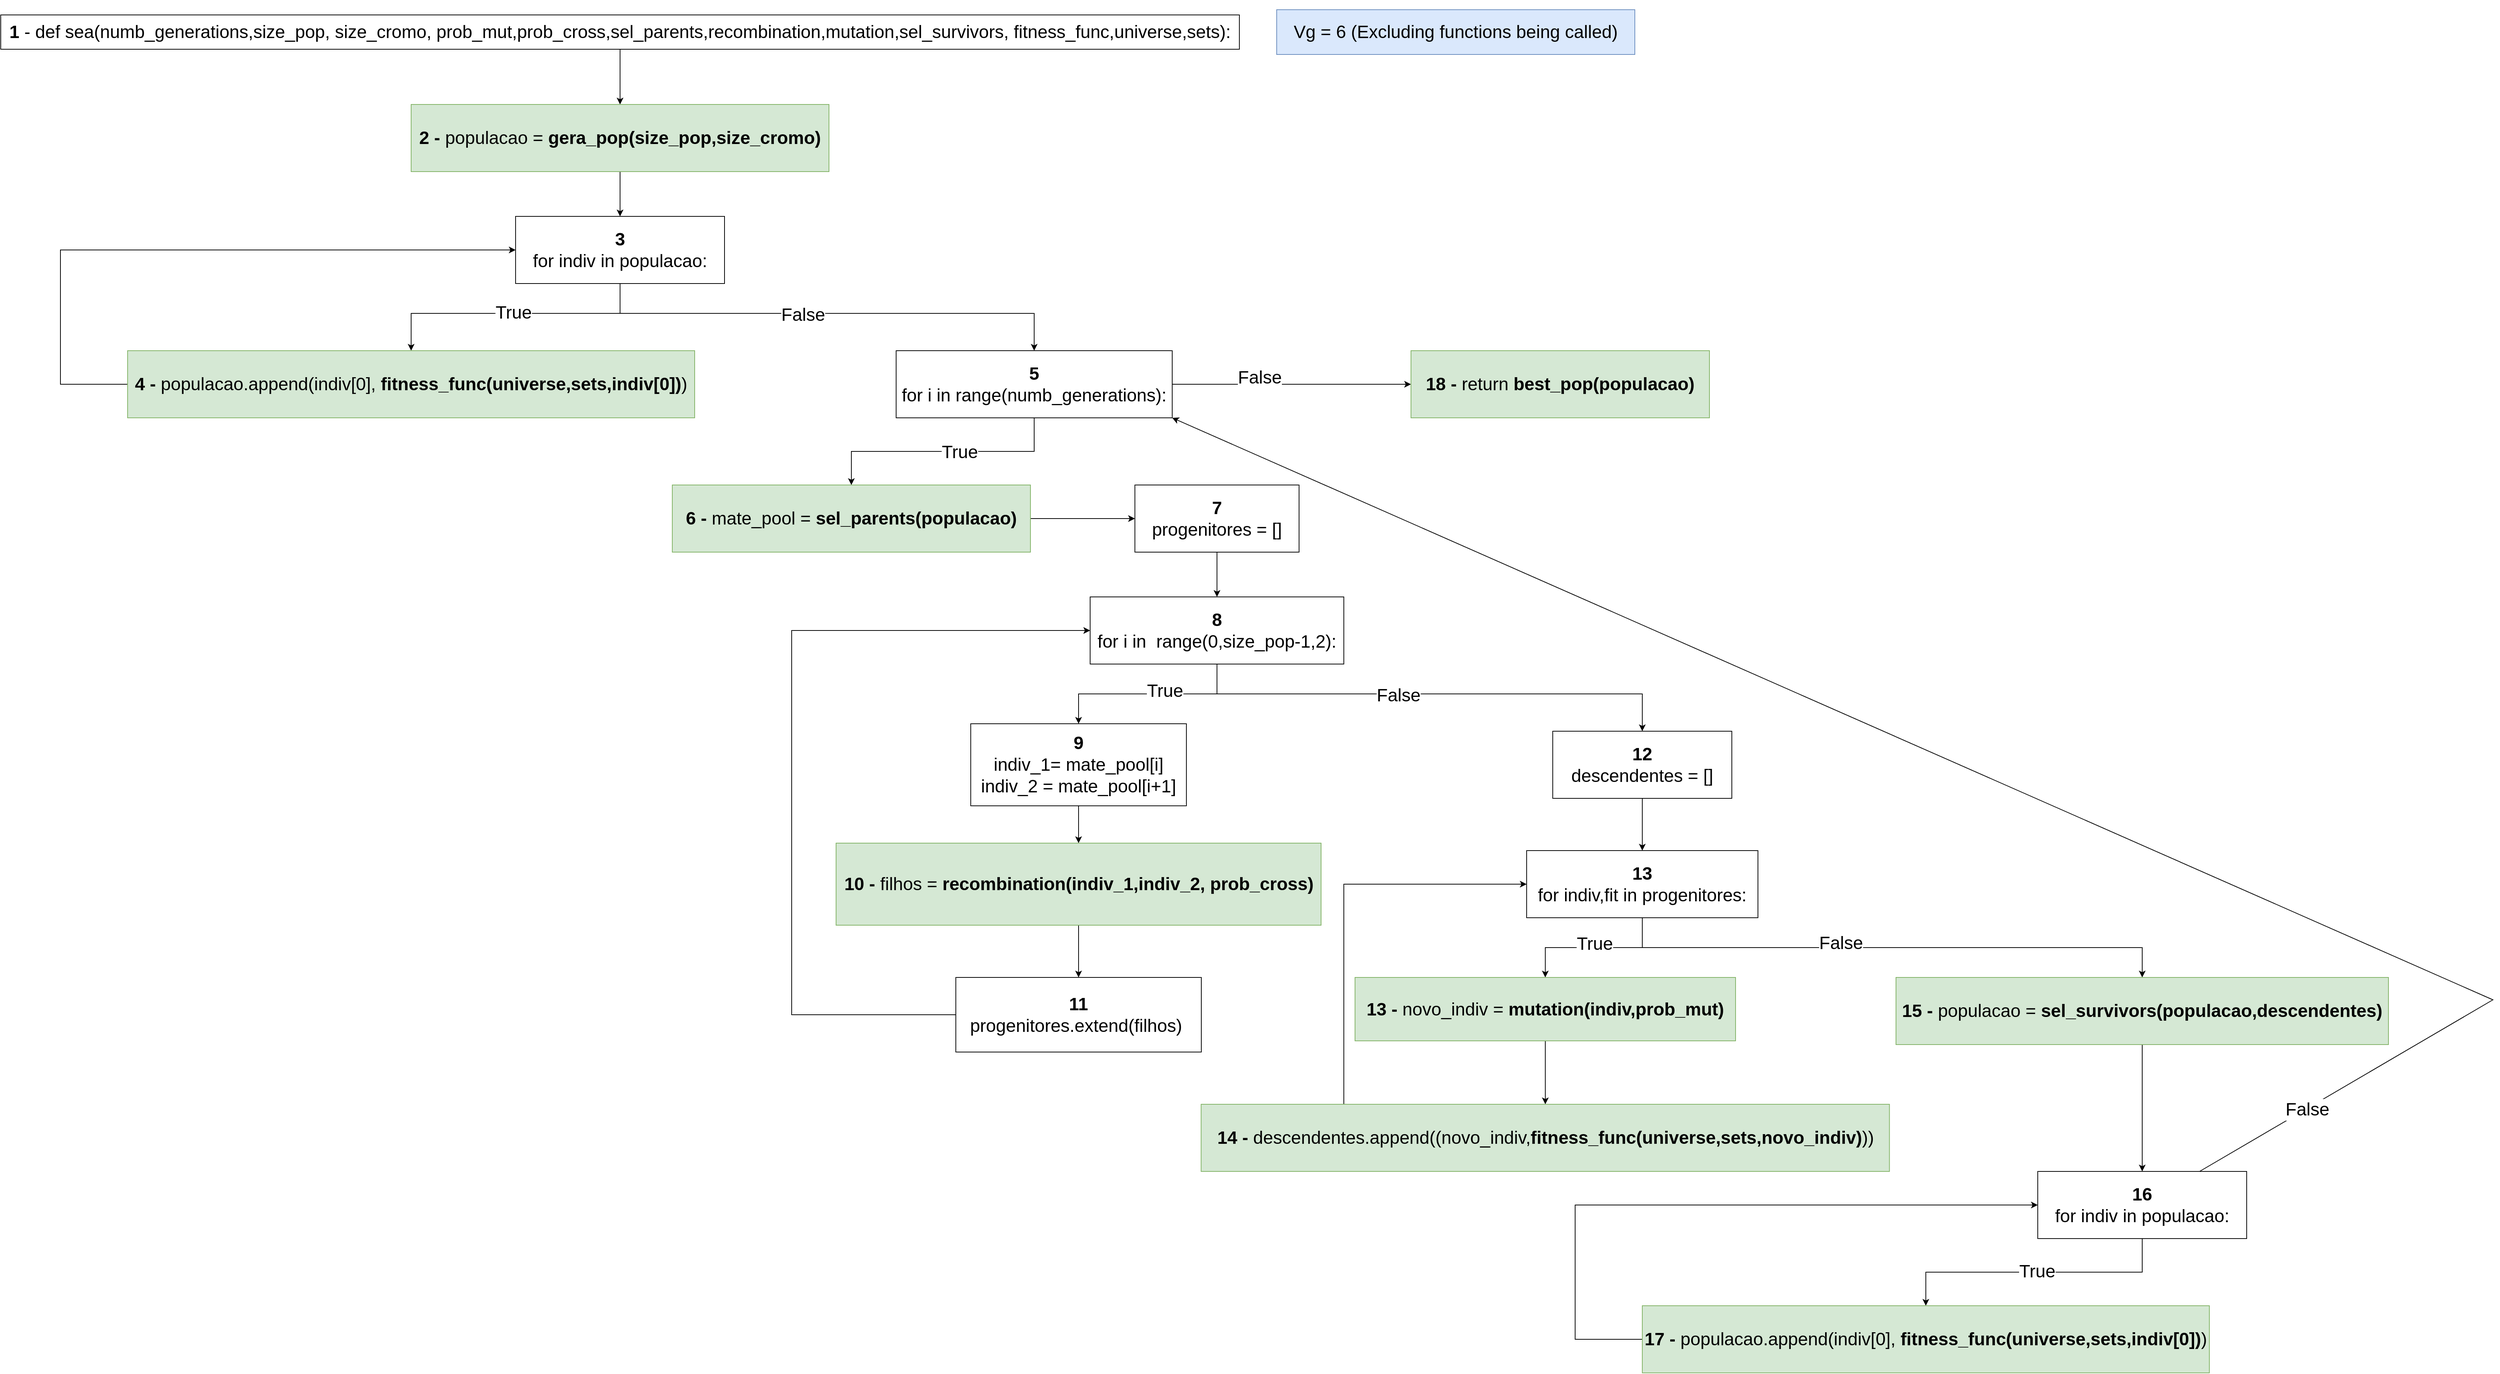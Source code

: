 <mxfile version="14.5.1" type="device"><diagram id="0EN60TuZFVT5b-0pqZKy" name="Page-1"><mxGraphModel dx="3261" dy="1411" grid="1" gridSize="10" guides="1" tooltips="1" connect="1" arrows="1" fold="1" page="1" pageScale="1" pageWidth="827" pageHeight="1169" math="0" shadow="0"><root><mxCell id="0"/><mxCell id="1" parent="0"/><mxCell id="FRKGlwHO5bxEFx_OvHHs-11" style="edgeStyle=orthogonalEdgeStyle;rounded=0;orthogonalLoop=1;jettySize=auto;html=1;entryX=0.5;entryY=0;entryDx=0;entryDy=0;" parent="1" source="FRKGlwHO5bxEFx_OvHHs-8" target="FRKGlwHO5bxEFx_OvHHs-10" edge="1"><mxGeometry relative="1" as="geometry"/></mxCell><mxCell id="FRKGlwHO5bxEFx_OvHHs-8" value="&lt;div style=&quot;font-size: 24px&quot;&gt;&lt;b&gt;&lt;br&gt;&lt;/b&gt;&lt;/div&gt;&lt;div style=&quot;font-size: 24px&quot;&gt;&lt;b&gt;1&amp;nbsp;&lt;/b&gt;-&amp;nbsp;def sea(numb_generations,size_pop, size_cromo, prob_mut,prob_cross,sel_parents,recombination,mutation,sel_survivors, fitness_func,universe,sets):&lt;/div&gt;&lt;div style=&quot;font-size: 24px&quot;&gt;&lt;br&gt;&lt;/div&gt;" style="rounded=0;whiteSpace=wrap;html=1;align=center;" parent="1" vertex="1"><mxGeometry x="-370" y="440" width="1660" height="46" as="geometry"/></mxCell><mxCell id="-3OK1uJIcR-fQrk1OpfZ-2" style="edgeStyle=orthogonalEdgeStyle;rounded=0;orthogonalLoop=1;jettySize=auto;html=1;" edge="1" parent="1" source="FRKGlwHO5bxEFx_OvHHs-10" target="-3OK1uJIcR-fQrk1OpfZ-1"><mxGeometry relative="1" as="geometry"/></mxCell><mxCell id="FRKGlwHO5bxEFx_OvHHs-10" value="&lt;div style=&quot;font-size: 24px&quot;&gt;&lt;b&gt;2 -&amp;nbsp;&lt;/b&gt;populacao = &lt;b&gt;gera_pop(size_pop,size_cromo)&lt;/b&gt;&lt;/div&gt;" style="rounded=0;whiteSpace=wrap;html=1;align=center;fillColor=#d5e8d4;strokeColor=#82b366;" parent="1" vertex="1"><mxGeometry x="180" y="560" width="560" height="90" as="geometry"/></mxCell><mxCell id="-3OK1uJIcR-fQrk1OpfZ-4" style="edgeStyle=orthogonalEdgeStyle;rounded=0;orthogonalLoop=1;jettySize=auto;html=1;entryX=0.5;entryY=0;entryDx=0;entryDy=0;" edge="1" parent="1" source="-3OK1uJIcR-fQrk1OpfZ-1" target="-3OK1uJIcR-fQrk1OpfZ-3"><mxGeometry relative="1" as="geometry"><Array as="points"><mxPoint x="460" y="840"/><mxPoint x="180" y="840"/></Array></mxGeometry></mxCell><mxCell id="-3OK1uJIcR-fQrk1OpfZ-5" value="True" style="edgeLabel;html=1;align=center;verticalAlign=middle;resizable=0;points=[];fontSize=24;" vertex="1" connectable="0" parent="-3OK1uJIcR-fQrk1OpfZ-4"><mxGeometry x="-0.32" y="-1" relative="1" as="geometry"><mxPoint x="-57" as="offset"/></mxGeometry></mxCell><mxCell id="-3OK1uJIcR-fQrk1OpfZ-9" style="edgeStyle=orthogonalEdgeStyle;rounded=0;orthogonalLoop=1;jettySize=auto;html=1;fontSize=24;" edge="1" parent="1" source="-3OK1uJIcR-fQrk1OpfZ-1" target="-3OK1uJIcR-fQrk1OpfZ-8"><mxGeometry relative="1" as="geometry"><Array as="points"><mxPoint x="460" y="840"/><mxPoint x="1015" y="840"/></Array></mxGeometry></mxCell><mxCell id="-3OK1uJIcR-fQrk1OpfZ-10" value="False" style="edgeLabel;html=1;align=center;verticalAlign=middle;resizable=0;points=[];fontSize=24;" vertex="1" connectable="0" parent="-3OK1uJIcR-fQrk1OpfZ-9"><mxGeometry x="-0.113" y="-2" relative="1" as="geometry"><mxPoint x="-1" as="offset"/></mxGeometry></mxCell><mxCell id="-3OK1uJIcR-fQrk1OpfZ-1" value="&lt;div style=&quot;font-size: 24px&quot;&gt;&lt;b&gt;3&lt;/b&gt;&lt;/div&gt;&lt;div&gt;&lt;span style=&quot;font-size: 24px&quot;&gt;for indiv in populacao:&lt;/span&gt;&lt;br&gt;&lt;/div&gt;" style="rounded=0;whiteSpace=wrap;html=1;align=center;" vertex="1" parent="1"><mxGeometry x="320" y="710" width="280" height="90" as="geometry"/></mxCell><mxCell id="-3OK1uJIcR-fQrk1OpfZ-7" style="edgeStyle=orthogonalEdgeStyle;rounded=0;orthogonalLoop=1;jettySize=auto;html=1;entryX=0;entryY=0.5;entryDx=0;entryDy=0;fontSize=24;" edge="1" parent="1" source="-3OK1uJIcR-fQrk1OpfZ-3" target="-3OK1uJIcR-fQrk1OpfZ-1"><mxGeometry relative="1" as="geometry"><Array as="points"><mxPoint x="-290" y="935"/><mxPoint x="-290" y="755"/></Array></mxGeometry></mxCell><mxCell id="-3OK1uJIcR-fQrk1OpfZ-3" value="&lt;div style=&quot;font-size: 24px&quot;&gt;&lt;b&gt;4 -&amp;nbsp;&lt;/b&gt;&lt;span&gt;populacao.append(indiv[0], &lt;/span&gt;&lt;b&gt;fitness_func(universe,sets,indiv[0])&lt;/b&gt;&lt;span&gt;)&lt;/span&gt;&lt;/div&gt;" style="rounded=0;whiteSpace=wrap;html=1;align=center;fillColor=#d5e8d4;strokeColor=#82b366;" vertex="1" parent="1"><mxGeometry x="-200" y="890" width="760" height="90" as="geometry"/></mxCell><mxCell id="-3OK1uJIcR-fQrk1OpfZ-12" style="edgeStyle=orthogonalEdgeStyle;rounded=0;orthogonalLoop=1;jettySize=auto;html=1;entryX=0.5;entryY=0;entryDx=0;entryDy=0;fontSize=24;" edge="1" parent="1" source="-3OK1uJIcR-fQrk1OpfZ-8" target="-3OK1uJIcR-fQrk1OpfZ-11"><mxGeometry relative="1" as="geometry"/></mxCell><mxCell id="-3OK1uJIcR-fQrk1OpfZ-14" value="True" style="edgeLabel;html=1;align=center;verticalAlign=middle;resizable=0;points=[];fontSize=24;" vertex="1" connectable="0" parent="-3OK1uJIcR-fQrk1OpfZ-12"><mxGeometry x="-0.125" y="1" relative="1" as="geometry"><mxPoint x="1" as="offset"/></mxGeometry></mxCell><mxCell id="-3OK1uJIcR-fQrk1OpfZ-64" style="edgeStyle=none;rounded=0;orthogonalLoop=1;jettySize=auto;html=1;entryX=0;entryY=0.5;entryDx=0;entryDy=0;fontSize=24;" edge="1" parent="1" source="-3OK1uJIcR-fQrk1OpfZ-8" target="-3OK1uJIcR-fQrk1OpfZ-54"><mxGeometry relative="1" as="geometry"/></mxCell><mxCell id="-3OK1uJIcR-fQrk1OpfZ-65" value="False" style="edgeLabel;html=1;align=center;verticalAlign=middle;resizable=0;points=[];fontSize=24;" vertex="1" connectable="0" parent="-3OK1uJIcR-fQrk1OpfZ-64"><mxGeometry x="-0.273" y="9" relative="1" as="geometry"><mxPoint as="offset"/></mxGeometry></mxCell><mxCell id="-3OK1uJIcR-fQrk1OpfZ-8" value="&lt;div style=&quot;font-size: 24px&quot;&gt;&lt;b&gt;5&lt;/b&gt;&lt;/div&gt;&lt;div&gt;&lt;span style=&quot;font-size: 24px&quot;&gt;for i in range(numb_generations):&lt;/span&gt;&lt;br&gt;&lt;/div&gt;" style="rounded=0;whiteSpace=wrap;html=1;align=center;" vertex="1" parent="1"><mxGeometry x="830" y="890" width="370" height="90" as="geometry"/></mxCell><mxCell id="-3OK1uJIcR-fQrk1OpfZ-57" style="edgeStyle=orthogonalEdgeStyle;rounded=0;orthogonalLoop=1;jettySize=auto;html=1;entryX=0;entryY=0.5;entryDx=0;entryDy=0;fontSize=24;" edge="1" parent="1" source="-3OK1uJIcR-fQrk1OpfZ-11" target="-3OK1uJIcR-fQrk1OpfZ-15"><mxGeometry relative="1" as="geometry"/></mxCell><mxCell id="-3OK1uJIcR-fQrk1OpfZ-11" value="&lt;div style=&quot;font-size: 24px&quot;&gt;&lt;b&gt;6 -&amp;nbsp;&lt;/b&gt;&lt;span&gt;mate_pool = &lt;/span&gt;&lt;b&gt;sel_parents(populacao)&lt;/b&gt;&lt;/div&gt;" style="rounded=0;whiteSpace=wrap;html=1;align=center;fillColor=#d5e8d4;strokeColor=#82b366;" vertex="1" parent="1"><mxGeometry x="530" y="1070" width="480" height="90" as="geometry"/></mxCell><mxCell id="-3OK1uJIcR-fQrk1OpfZ-19" style="edgeStyle=orthogonalEdgeStyle;rounded=0;orthogonalLoop=1;jettySize=auto;html=1;fontSize=24;" edge="1" parent="1" source="-3OK1uJIcR-fQrk1OpfZ-15" target="-3OK1uJIcR-fQrk1OpfZ-18"><mxGeometry relative="1" as="geometry"/></mxCell><mxCell id="-3OK1uJIcR-fQrk1OpfZ-15" value="&lt;div style=&quot;font-size: 24px&quot;&gt;&lt;b&gt;7&lt;/b&gt;&lt;/div&gt;&lt;div&gt;&lt;span style=&quot;font-size: 24px&quot;&gt;progenitores = []&lt;/span&gt;&lt;br&gt;&lt;/div&gt;" style="rounded=0;whiteSpace=wrap;html=1;align=center;" vertex="1" parent="1"><mxGeometry x="1150" y="1070" width="220" height="90" as="geometry"/></mxCell><mxCell id="-3OK1uJIcR-fQrk1OpfZ-21" style="edgeStyle=orthogonalEdgeStyle;rounded=0;orthogonalLoop=1;jettySize=auto;html=1;entryX=0.5;entryY=0;entryDx=0;entryDy=0;fontSize=24;" edge="1" parent="1" source="-3OK1uJIcR-fQrk1OpfZ-18" target="-3OK1uJIcR-fQrk1OpfZ-20"><mxGeometry relative="1" as="geometry"/></mxCell><mxCell id="-3OK1uJIcR-fQrk1OpfZ-22" value="True" style="edgeLabel;html=1;align=center;verticalAlign=middle;resizable=0;points=[];fontSize=24;" vertex="1" connectable="0" parent="-3OK1uJIcR-fQrk1OpfZ-21"><mxGeometry x="-0.164" y="-4" relative="1" as="geometry"><mxPoint x="1" as="offset"/></mxGeometry></mxCell><mxCell id="-3OK1uJIcR-fQrk1OpfZ-29" style="edgeStyle=orthogonalEdgeStyle;rounded=0;orthogonalLoop=1;jettySize=auto;html=1;fontSize=24;entryX=0.5;entryY=0;entryDx=0;entryDy=0;" edge="1" parent="1" source="-3OK1uJIcR-fQrk1OpfZ-18" target="-3OK1uJIcR-fQrk1OpfZ-28"><mxGeometry relative="1" as="geometry"><Array as="points"><mxPoint x="1260" y="1350"/><mxPoint x="1830" y="1350"/></Array></mxGeometry></mxCell><mxCell id="-3OK1uJIcR-fQrk1OpfZ-30" value="False" style="edgeLabel;html=1;align=center;verticalAlign=middle;resizable=0;points=[];fontSize=24;" vertex="1" connectable="0" parent="-3OK1uJIcR-fQrk1OpfZ-29"><mxGeometry x="-0.141" y="-2" relative="1" as="geometry"><mxPoint x="-1" as="offset"/></mxGeometry></mxCell><mxCell id="-3OK1uJIcR-fQrk1OpfZ-18" value="&lt;div style=&quot;font-size: 24px&quot;&gt;&lt;b&gt;8&lt;/b&gt;&lt;/div&gt;&lt;div&gt;&lt;span style=&quot;font-size: 24px&quot;&gt;for i in&amp;nbsp; range(0,size_pop-1,2):&lt;/span&gt;&lt;br&gt;&lt;/div&gt;" style="rounded=0;whiteSpace=wrap;html=1;align=center;" vertex="1" parent="1"><mxGeometry x="1090" y="1220" width="340" height="90" as="geometry"/></mxCell><mxCell id="-3OK1uJIcR-fQrk1OpfZ-24" style="edgeStyle=orthogonalEdgeStyle;rounded=0;orthogonalLoop=1;jettySize=auto;html=1;entryX=0.5;entryY=0;entryDx=0;entryDy=0;fontSize=24;" edge="1" parent="1" source="-3OK1uJIcR-fQrk1OpfZ-20" target="-3OK1uJIcR-fQrk1OpfZ-23"><mxGeometry relative="1" as="geometry"/></mxCell><mxCell id="-3OK1uJIcR-fQrk1OpfZ-20" value="&lt;div style=&quot;font-size: 24px&quot;&gt;&lt;b&gt;9&lt;/b&gt;&lt;/div&gt;&lt;div&gt;&lt;div&gt;&lt;span style=&quot;font-size: 24px&quot;&gt;indiv_1= mate_pool[i]&lt;/span&gt;&lt;/div&gt;&lt;div&gt;&lt;span style=&quot;font-size: 24px&quot;&gt;indiv_2 = mate_pool[i+1]&lt;/span&gt;&lt;/div&gt;&lt;/div&gt;" style="rounded=0;whiteSpace=wrap;html=1;align=center;" vertex="1" parent="1"><mxGeometry x="930" y="1390" width="289" height="110" as="geometry"/></mxCell><mxCell id="-3OK1uJIcR-fQrk1OpfZ-26" style="edgeStyle=orthogonalEdgeStyle;rounded=0;orthogonalLoop=1;jettySize=auto;html=1;fontSize=24;" edge="1" parent="1" source="-3OK1uJIcR-fQrk1OpfZ-23" target="-3OK1uJIcR-fQrk1OpfZ-25"><mxGeometry relative="1" as="geometry"/></mxCell><mxCell id="-3OK1uJIcR-fQrk1OpfZ-23" value="&lt;div style=&quot;font-size: 24px&quot;&gt;&lt;b&gt;10 -&amp;nbsp;&lt;/b&gt;&lt;span&gt;filhos = &lt;/span&gt;&lt;b&gt;recombination(indiv_1,indiv_2, prob_cross)&lt;/b&gt;&lt;/div&gt;" style="rounded=0;whiteSpace=wrap;html=1;align=center;fillColor=#d5e8d4;strokeColor=#82b366;" vertex="1" parent="1"><mxGeometry x="749.5" y="1550" width="650" height="110" as="geometry"/></mxCell><mxCell id="-3OK1uJIcR-fQrk1OpfZ-27" style="edgeStyle=orthogonalEdgeStyle;rounded=0;orthogonalLoop=1;jettySize=auto;html=1;entryX=0;entryY=0.5;entryDx=0;entryDy=0;fontSize=24;" edge="1" parent="1" source="-3OK1uJIcR-fQrk1OpfZ-25" target="-3OK1uJIcR-fQrk1OpfZ-18"><mxGeometry relative="1" as="geometry"><Array as="points"><mxPoint x="690" y="1780"/><mxPoint x="690" y="1265"/></Array></mxGeometry></mxCell><mxCell id="-3OK1uJIcR-fQrk1OpfZ-25" value="&lt;div style=&quot;font-size: 24px&quot;&gt;&lt;b&gt;11&lt;/b&gt;&lt;/div&gt;&lt;div&gt;&lt;span style=&quot;font-size: 24px&quot;&gt;progenitores.extend(filhos)&amp;nbsp;&lt;/span&gt;&lt;br&gt;&lt;/div&gt;" style="rounded=0;whiteSpace=wrap;html=1;align=center;" vertex="1" parent="1"><mxGeometry x="910" y="1730" width="329" height="100" as="geometry"/></mxCell><mxCell id="-3OK1uJIcR-fQrk1OpfZ-32" style="edgeStyle=orthogonalEdgeStyle;rounded=0;orthogonalLoop=1;jettySize=auto;html=1;entryX=0.5;entryY=0;entryDx=0;entryDy=0;fontSize=24;" edge="1" parent="1" source="-3OK1uJIcR-fQrk1OpfZ-28" target="-3OK1uJIcR-fQrk1OpfZ-31"><mxGeometry relative="1" as="geometry"/></mxCell><mxCell id="-3OK1uJIcR-fQrk1OpfZ-28" value="&lt;div style=&quot;font-size: 24px&quot;&gt;&lt;b&gt;12&lt;/b&gt;&lt;/div&gt;&lt;div&gt;&lt;span style=&quot;font-size: 24px&quot;&gt;descendentes = []&lt;/span&gt;&lt;br&gt;&lt;/div&gt;" style="rounded=0;whiteSpace=wrap;html=1;align=center;" vertex="1" parent="1"><mxGeometry x="1710" y="1400" width="240" height="90" as="geometry"/></mxCell><mxCell id="-3OK1uJIcR-fQrk1OpfZ-34" style="edgeStyle=orthogonalEdgeStyle;rounded=0;orthogonalLoop=1;jettySize=auto;html=1;entryX=0.5;entryY=0;entryDx=0;entryDy=0;fontSize=24;" edge="1" parent="1" source="-3OK1uJIcR-fQrk1OpfZ-31" target="-3OK1uJIcR-fQrk1OpfZ-33"><mxGeometry relative="1" as="geometry"/></mxCell><mxCell id="-3OK1uJIcR-fQrk1OpfZ-37" value="True" style="edgeLabel;html=1;align=center;verticalAlign=middle;resizable=0;points=[];fontSize=24;" vertex="1" connectable="0" parent="-3OK1uJIcR-fQrk1OpfZ-34"><mxGeometry x="-0.204" y="-5" relative="1" as="geometry"><mxPoint x="-20.6" as="offset"/></mxGeometry></mxCell><mxCell id="-3OK1uJIcR-fQrk1OpfZ-45" style="edgeStyle=orthogonalEdgeStyle;rounded=0;orthogonalLoop=1;jettySize=auto;html=1;fontSize=24;" edge="1" parent="1" source="-3OK1uJIcR-fQrk1OpfZ-31" target="-3OK1uJIcR-fQrk1OpfZ-41"><mxGeometry relative="1" as="geometry"><Array as="points"><mxPoint x="1830" y="1690"/><mxPoint x="2500" y="1690"/></Array></mxGeometry></mxCell><mxCell id="-3OK1uJIcR-fQrk1OpfZ-58" value="False" style="edgeLabel;html=1;align=center;verticalAlign=middle;resizable=0;points=[];fontSize=24;" vertex="1" connectable="0" parent="-3OK1uJIcR-fQrk1OpfZ-45"><mxGeometry x="-0.187" y="6" relative="1" as="geometry"><mxPoint x="1" as="offset"/></mxGeometry></mxCell><mxCell id="-3OK1uJIcR-fQrk1OpfZ-31" value="&lt;div style=&quot;font-size: 24px&quot;&gt;&lt;b&gt;13&lt;/b&gt;&lt;/div&gt;&lt;div&gt;&lt;span style=&quot;font-size: 24px&quot;&gt;for indiv,fit in progenitores:&lt;/span&gt;&lt;br&gt;&lt;/div&gt;" style="rounded=0;whiteSpace=wrap;html=1;align=center;" vertex="1" parent="1"><mxGeometry x="1675" y="1560" width="310" height="90" as="geometry"/></mxCell><mxCell id="-3OK1uJIcR-fQrk1OpfZ-39" style="edgeStyle=orthogonalEdgeStyle;rounded=0;orthogonalLoop=1;jettySize=auto;html=1;fontSize=24;" edge="1" parent="1" source="-3OK1uJIcR-fQrk1OpfZ-33" target="-3OK1uJIcR-fQrk1OpfZ-38"><mxGeometry relative="1" as="geometry"/></mxCell><mxCell id="-3OK1uJIcR-fQrk1OpfZ-33" value="&lt;div style=&quot;font-size: 24px&quot;&gt;&lt;b&gt;13 -&amp;nbsp;&lt;/b&gt;&lt;span&gt;novo_indiv = &lt;/span&gt;&lt;b&gt;mutation(indiv,prob_mut)&lt;/b&gt;&lt;/div&gt;" style="rounded=0;whiteSpace=wrap;html=1;align=center;fillColor=#d5e8d4;strokeColor=#82b366;" vertex="1" parent="1"><mxGeometry x="1445" y="1730" width="510" height="85" as="geometry"/></mxCell><mxCell id="-3OK1uJIcR-fQrk1OpfZ-40" style="edgeStyle=orthogonalEdgeStyle;rounded=0;orthogonalLoop=1;jettySize=auto;html=1;entryX=0;entryY=0.5;entryDx=0;entryDy=0;fontSize=24;" edge="1" parent="1" source="-3OK1uJIcR-fQrk1OpfZ-38" target="-3OK1uJIcR-fQrk1OpfZ-31"><mxGeometry relative="1" as="geometry"><Array as="points"><mxPoint x="1430" y="1605"/></Array></mxGeometry></mxCell><mxCell id="-3OK1uJIcR-fQrk1OpfZ-38" value="&lt;div style=&quot;font-size: 24px&quot;&gt;&lt;b&gt;14 -&amp;nbsp;&lt;/b&gt;&lt;span&gt;descendentes.append((novo_indiv,&lt;/span&gt;&lt;b&gt;fitness_func(universe,sets,novo_indiv)&lt;/b&gt;&lt;span&gt;))&lt;/span&gt;&lt;/div&gt;" style="rounded=0;whiteSpace=wrap;html=1;align=center;fillColor=#d5e8d4;strokeColor=#82b366;" vertex="1" parent="1"><mxGeometry x="1238.75" y="1900" width="922.5" height="90" as="geometry"/></mxCell><mxCell id="-3OK1uJIcR-fQrk1OpfZ-53" style="edgeStyle=orthogonalEdgeStyle;rounded=0;orthogonalLoop=1;jettySize=auto;html=1;fontSize=24;" edge="1" parent="1" source="-3OK1uJIcR-fQrk1OpfZ-41" target="-3OK1uJIcR-fQrk1OpfZ-50"><mxGeometry relative="1" as="geometry"/></mxCell><mxCell id="-3OK1uJIcR-fQrk1OpfZ-41" value="&lt;div style=&quot;font-size: 24px&quot;&gt;&lt;b&gt;15 -&amp;nbsp;&lt;/b&gt;populacao = &lt;b&gt;sel_survivors(populacao,descendentes)&lt;/b&gt;&lt;/div&gt;" style="rounded=0;whiteSpace=wrap;html=1;align=center;fillColor=#d5e8d4;strokeColor=#82b366;" vertex="1" parent="1"><mxGeometry x="2170" y="1730" width="660" height="90" as="geometry"/></mxCell><mxCell id="-3OK1uJIcR-fQrk1OpfZ-48" style="edgeStyle=orthogonalEdgeStyle;rounded=0;orthogonalLoop=1;jettySize=auto;html=1;entryX=0.5;entryY=0;entryDx=0;entryDy=0;" edge="1" parent="1" source="-3OK1uJIcR-fQrk1OpfZ-50" target="-3OK1uJIcR-fQrk1OpfZ-52"><mxGeometry relative="1" as="geometry"/></mxCell><mxCell id="-3OK1uJIcR-fQrk1OpfZ-49" value="True" style="edgeLabel;html=1;align=center;verticalAlign=middle;resizable=0;points=[];fontSize=24;" vertex="1" connectable="0" parent="-3OK1uJIcR-fQrk1OpfZ-48"><mxGeometry x="-0.32" y="-1" relative="1" as="geometry"><mxPoint x="-57" as="offset"/></mxGeometry></mxCell><mxCell id="-3OK1uJIcR-fQrk1OpfZ-62" style="edgeStyle=none;rounded=0;orthogonalLoop=1;jettySize=auto;html=1;entryX=1;entryY=1;entryDx=0;entryDy=0;fontSize=24;" edge="1" parent="1" source="-3OK1uJIcR-fQrk1OpfZ-50" target="-3OK1uJIcR-fQrk1OpfZ-8"><mxGeometry relative="1" as="geometry"><Array as="points"><mxPoint x="2970" y="1760"/></Array></mxGeometry></mxCell><mxCell id="-3OK1uJIcR-fQrk1OpfZ-63" value="False" style="edgeLabel;html=1;align=center;verticalAlign=middle;resizable=0;points=[];fontSize=24;" vertex="1" connectable="0" parent="-3OK1uJIcR-fQrk1OpfZ-62"><mxGeometry x="-0.86" y="-2" relative="1" as="geometry"><mxPoint x="-2" as="offset"/></mxGeometry></mxCell><mxCell id="-3OK1uJIcR-fQrk1OpfZ-50" value="&lt;div style=&quot;font-size: 24px&quot;&gt;&lt;b&gt;16&lt;/b&gt;&lt;/div&gt;&lt;div&gt;&lt;span style=&quot;font-size: 24px&quot;&gt;for indiv in populacao:&lt;/span&gt;&lt;br&gt;&lt;/div&gt;" style="rounded=0;whiteSpace=wrap;html=1;align=center;" vertex="1" parent="1"><mxGeometry x="2360" y="1990" width="280" height="90" as="geometry"/></mxCell><mxCell id="-3OK1uJIcR-fQrk1OpfZ-51" style="edgeStyle=orthogonalEdgeStyle;rounded=0;orthogonalLoop=1;jettySize=auto;html=1;entryX=0;entryY=0.5;entryDx=0;entryDy=0;fontSize=24;" edge="1" parent="1" source="-3OK1uJIcR-fQrk1OpfZ-52" target="-3OK1uJIcR-fQrk1OpfZ-50"><mxGeometry relative="1" as="geometry"><Array as="points"><mxPoint x="1740" y="2215"/><mxPoint x="1740" y="2035"/></Array></mxGeometry></mxCell><mxCell id="-3OK1uJIcR-fQrk1OpfZ-52" value="&lt;div style=&quot;font-size: 24px&quot;&gt;&lt;b&gt;17 -&amp;nbsp;&lt;/b&gt;&lt;span&gt;populacao.append(indiv[0], &lt;/span&gt;&lt;b&gt;fitness_func(universe,sets,indiv[0])&lt;/b&gt;&lt;span&gt;)&lt;/span&gt;&lt;/div&gt;" style="rounded=0;whiteSpace=wrap;html=1;align=center;fillColor=#d5e8d4;strokeColor=#82b366;" vertex="1" parent="1"><mxGeometry x="1830" y="2170" width="760" height="90" as="geometry"/></mxCell><mxCell id="-3OK1uJIcR-fQrk1OpfZ-54" value="&lt;div style=&quot;font-size: 24px&quot;&gt;&lt;b&gt;18 -&amp;nbsp;&lt;/b&gt;&lt;span&gt;return &lt;/span&gt;&lt;b&gt;best_pop(populacao)&lt;/b&gt;&lt;/div&gt;" style="rounded=0;whiteSpace=wrap;html=1;align=center;fillColor=#d5e8d4;strokeColor=#82b366;" vertex="1" parent="1"><mxGeometry x="1520" y="890" width="400" height="90" as="geometry"/></mxCell><mxCell id="-3OK1uJIcR-fQrk1OpfZ-66" value="&lt;p style=&quot;margin-top: 0pt ; margin-bottom: 0pt ; margin-left: 0in ; direction: ltr ; unicode-bidi: embed ; word-break: normal&quot;&gt;&lt;span style=&quot;font-size: 24px&quot;&gt;Vg = 6&amp;nbsp;&lt;/span&gt;&lt;span style=&quot;font-size: 24px&quot;&gt;(Excluding functions being called)&lt;/span&gt;&lt;/p&gt;" style="rounded=0;whiteSpace=wrap;html=1;fillColor=#dae8fc;strokeColor=#6c8ebf;align=center;" vertex="1" parent="1"><mxGeometry x="1340" y="433" width="480" height="60" as="geometry"/></mxCell></root></mxGraphModel></diagram></mxfile>